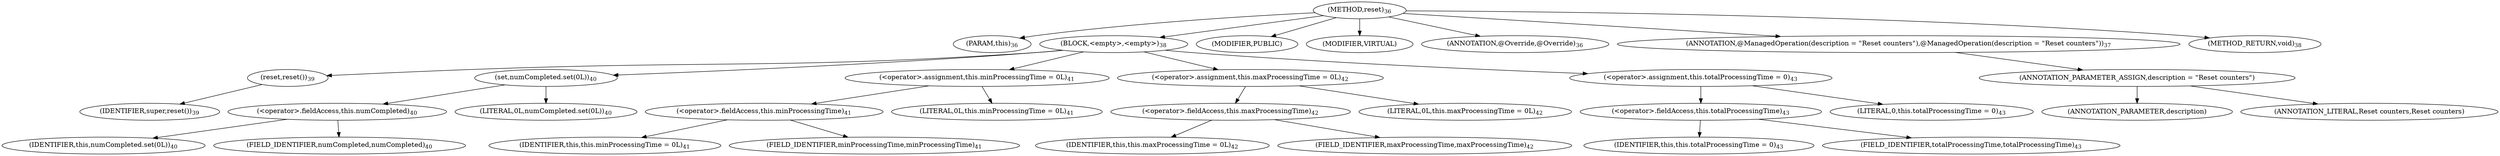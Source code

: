 digraph "reset" {  
"24" [label = <(METHOD,reset)<SUB>36</SUB>> ]
"25" [label = <(PARAM,this)<SUB>36</SUB>> ]
"26" [label = <(BLOCK,&lt;empty&gt;,&lt;empty&gt;)<SUB>38</SUB>> ]
"27" [label = <(reset,reset())<SUB>39</SUB>> ]
"28" [label = <(IDENTIFIER,super,reset())<SUB>39</SUB>> ]
"29" [label = <(set,numCompleted.set(0L))<SUB>40</SUB>> ]
"30" [label = <(&lt;operator&gt;.fieldAccess,this.numCompleted)<SUB>40</SUB>> ]
"31" [label = <(IDENTIFIER,this,numCompleted.set(0L))<SUB>40</SUB>> ]
"32" [label = <(FIELD_IDENTIFIER,numCompleted,numCompleted)<SUB>40</SUB>> ]
"33" [label = <(LITERAL,0L,numCompleted.set(0L))<SUB>40</SUB>> ]
"34" [label = <(&lt;operator&gt;.assignment,this.minProcessingTime = 0L)<SUB>41</SUB>> ]
"35" [label = <(&lt;operator&gt;.fieldAccess,this.minProcessingTime)<SUB>41</SUB>> ]
"36" [label = <(IDENTIFIER,this,this.minProcessingTime = 0L)<SUB>41</SUB>> ]
"37" [label = <(FIELD_IDENTIFIER,minProcessingTime,minProcessingTime)<SUB>41</SUB>> ]
"38" [label = <(LITERAL,0L,this.minProcessingTime = 0L)<SUB>41</SUB>> ]
"39" [label = <(&lt;operator&gt;.assignment,this.maxProcessingTime = 0L)<SUB>42</SUB>> ]
"40" [label = <(&lt;operator&gt;.fieldAccess,this.maxProcessingTime)<SUB>42</SUB>> ]
"41" [label = <(IDENTIFIER,this,this.maxProcessingTime = 0L)<SUB>42</SUB>> ]
"42" [label = <(FIELD_IDENTIFIER,maxProcessingTime,maxProcessingTime)<SUB>42</SUB>> ]
"43" [label = <(LITERAL,0L,this.maxProcessingTime = 0L)<SUB>42</SUB>> ]
"44" [label = <(&lt;operator&gt;.assignment,this.totalProcessingTime = 0)<SUB>43</SUB>> ]
"45" [label = <(&lt;operator&gt;.fieldAccess,this.totalProcessingTime)<SUB>43</SUB>> ]
"46" [label = <(IDENTIFIER,this,this.totalProcessingTime = 0)<SUB>43</SUB>> ]
"47" [label = <(FIELD_IDENTIFIER,totalProcessingTime,totalProcessingTime)<SUB>43</SUB>> ]
"48" [label = <(LITERAL,0,this.totalProcessingTime = 0)<SUB>43</SUB>> ]
"49" [label = <(MODIFIER,PUBLIC)> ]
"50" [label = <(MODIFIER,VIRTUAL)> ]
"51" [label = <(ANNOTATION,@Override,@Override)<SUB>36</SUB>> ]
"52" [label = <(ANNOTATION,@ManagedOperation(description = &quot;Reset counters&quot;),@ManagedOperation(description = &quot;Reset counters&quot;))<SUB>37</SUB>> ]
"53" [label = <(ANNOTATION_PARAMETER_ASSIGN,description = &quot;Reset counters&quot;)> ]
"54" [label = <(ANNOTATION_PARAMETER,description)> ]
"55" [label = <(ANNOTATION_LITERAL,Reset counters,Reset counters)> ]
"56" [label = <(METHOD_RETURN,void)<SUB>38</SUB>> ]
  "24" -> "25" 
  "24" -> "26" 
  "24" -> "49" 
  "24" -> "50" 
  "24" -> "51" 
  "24" -> "52" 
  "24" -> "56" 
  "26" -> "27" 
  "26" -> "29" 
  "26" -> "34" 
  "26" -> "39" 
  "26" -> "44" 
  "27" -> "28" 
  "29" -> "30" 
  "29" -> "33" 
  "30" -> "31" 
  "30" -> "32" 
  "34" -> "35" 
  "34" -> "38" 
  "35" -> "36" 
  "35" -> "37" 
  "39" -> "40" 
  "39" -> "43" 
  "40" -> "41" 
  "40" -> "42" 
  "44" -> "45" 
  "44" -> "48" 
  "45" -> "46" 
  "45" -> "47" 
  "52" -> "53" 
  "53" -> "54" 
  "53" -> "55" 
}
